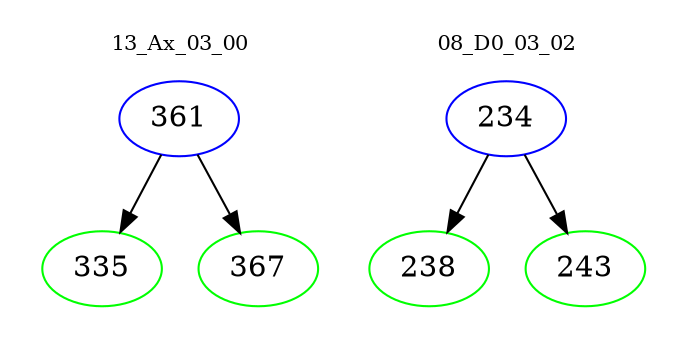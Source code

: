 digraph{
subgraph cluster_0 {
color = white
label = "13_Ax_03_00";
fontsize=10;
T0_361 [label="361", color="blue"]
T0_361 -> T0_335 [color="black"]
T0_335 [label="335", color="green"]
T0_361 -> T0_367 [color="black"]
T0_367 [label="367", color="green"]
}
subgraph cluster_1 {
color = white
label = "08_D0_03_02";
fontsize=10;
T1_234 [label="234", color="blue"]
T1_234 -> T1_238 [color="black"]
T1_238 [label="238", color="green"]
T1_234 -> T1_243 [color="black"]
T1_243 [label="243", color="green"]
}
}
